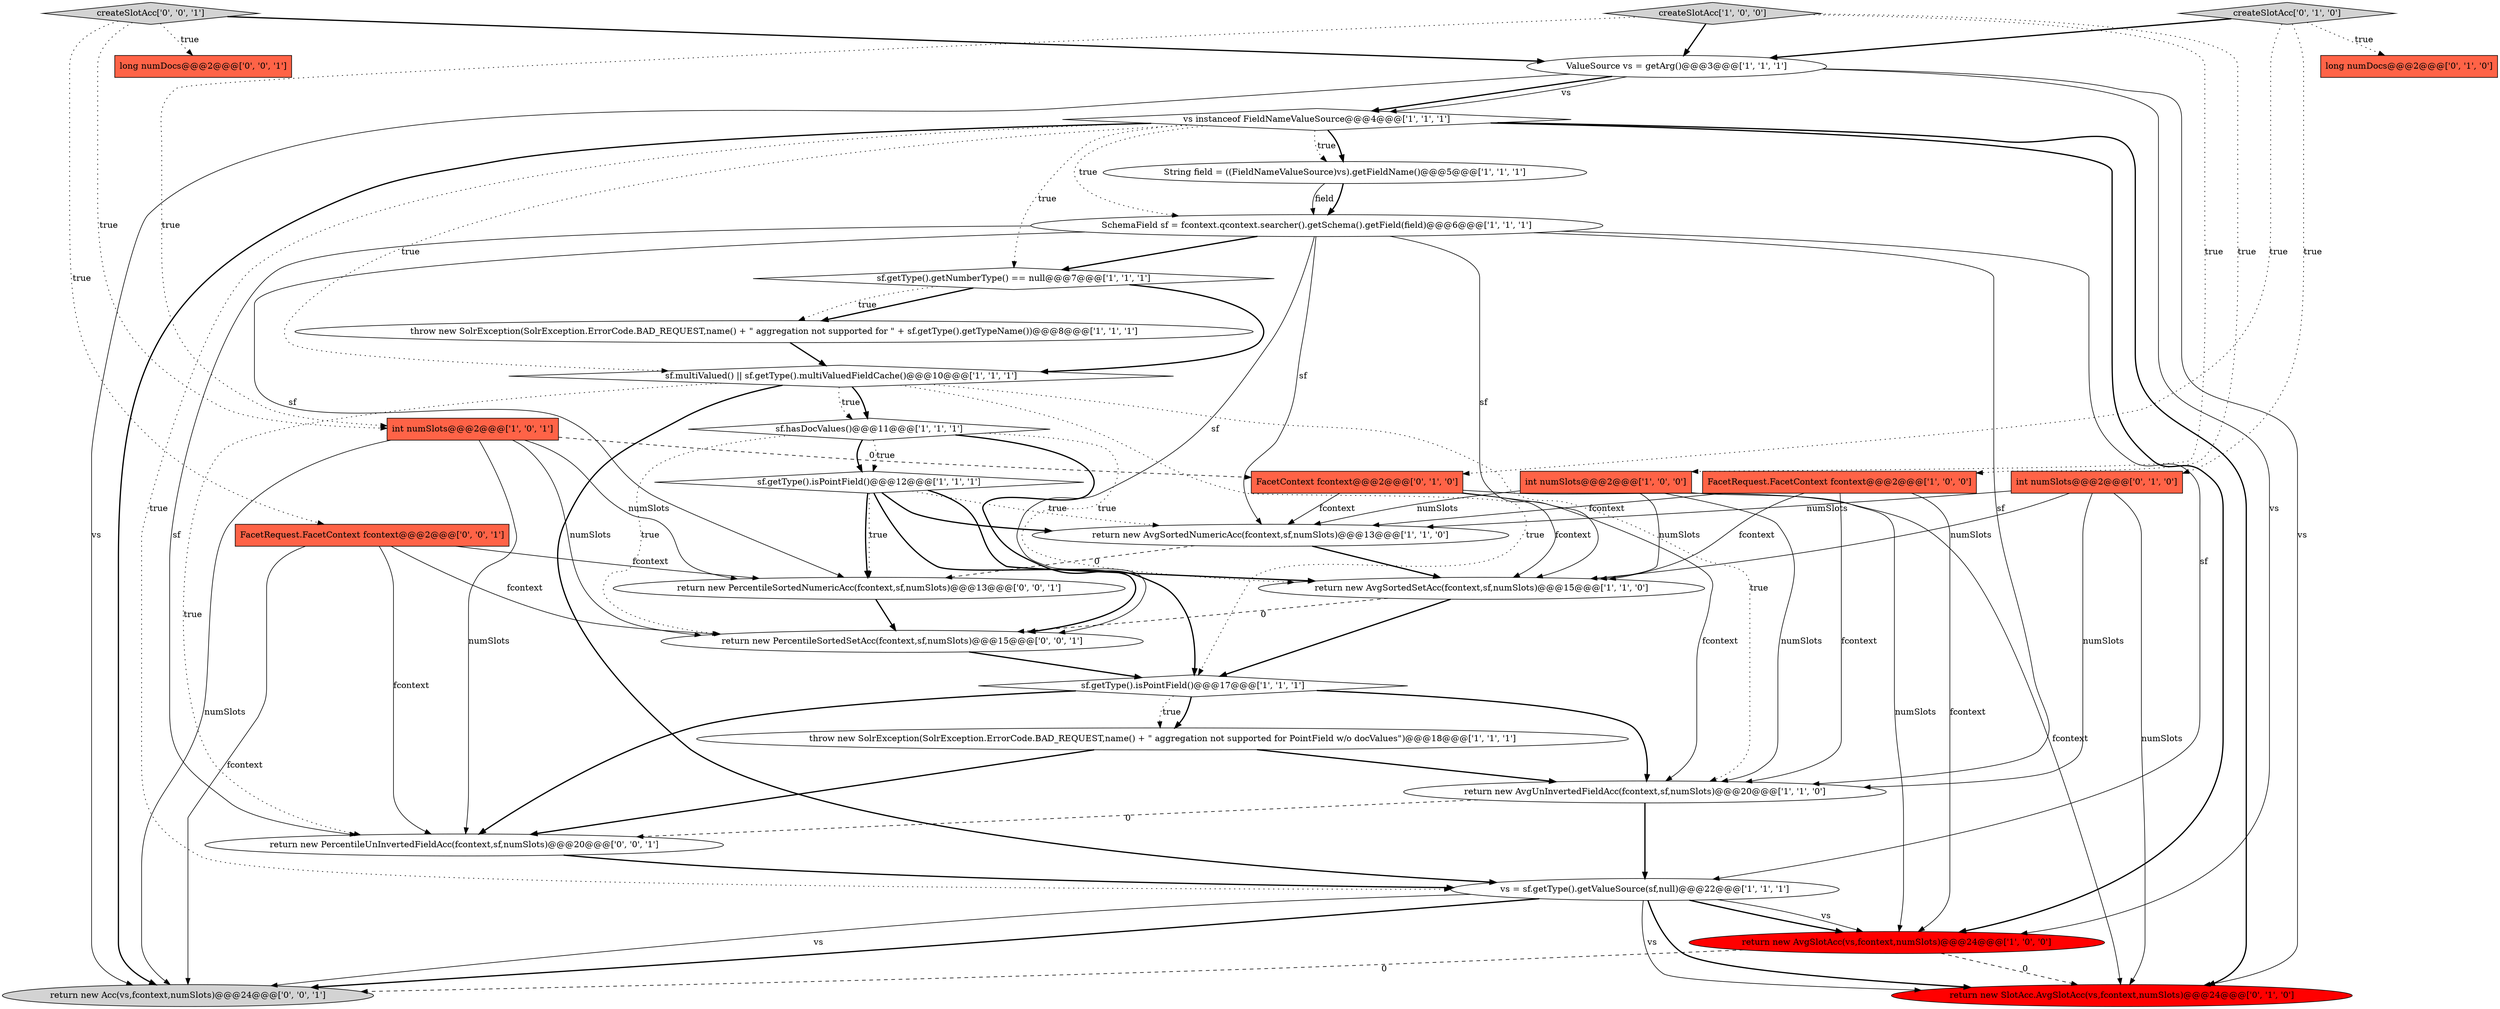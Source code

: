 digraph {
28 [style = filled, label = "long numDocs@@@2@@@['0', '0', '1']", fillcolor = tomato, shape = box image = "AAA0AAABBB3BBB"];
15 [style = filled, label = "sf.getType().getNumberType() == null@@@7@@@['1', '1', '1']", fillcolor = white, shape = diamond image = "AAA0AAABBB1BBB"];
6 [style = filled, label = "vs instanceof FieldNameValueSource@@@4@@@['1', '1', '1']", fillcolor = white, shape = diamond image = "AAA0AAABBB1BBB"];
8 [style = filled, label = "return new AvgUnInvertedFieldAcc(fcontext,sf,numSlots)@@@20@@@['1', '1', '0']", fillcolor = white, shape = ellipse image = "AAA0AAABBB1BBB"];
17 [style = filled, label = "vs = sf.getType().getValueSource(sf,null)@@@22@@@['1', '1', '1']", fillcolor = white, shape = ellipse image = "AAA0AAABBB1BBB"];
9 [style = filled, label = "FacetRequest.FacetContext fcontext@@@2@@@['1', '0', '0']", fillcolor = tomato, shape = box image = "AAA0AAABBB1BBB"];
27 [style = filled, label = "createSlotAcc['0', '0', '1']", fillcolor = lightgray, shape = diamond image = "AAA0AAABBB3BBB"];
14 [style = filled, label = "createSlotAcc['1', '0', '0']", fillcolor = lightgray, shape = diamond image = "AAA0AAABBB1BBB"];
7 [style = filled, label = "sf.getType().isPointField()@@@17@@@['1', '1', '1']", fillcolor = white, shape = diamond image = "AAA0AAABBB1BBB"];
21 [style = filled, label = "createSlotAcc['0', '1', '0']", fillcolor = lightgray, shape = diamond image = "AAA0AAABBB2BBB"];
3 [style = filled, label = "sf.hasDocValues()@@@11@@@['1', '1', '1']", fillcolor = white, shape = diamond image = "AAA0AAABBB1BBB"];
19 [style = filled, label = "ValueSource vs = getArg()@@@3@@@['1', '1', '1']", fillcolor = white, shape = ellipse image = "AAA0AAABBB1BBB"];
29 [style = filled, label = "return new PercentileUnInvertedFieldAcc(fcontext,sf,numSlots)@@@20@@@['0', '0', '1']", fillcolor = white, shape = ellipse image = "AAA0AAABBB3BBB"];
10 [style = filled, label = "int numSlots@@@2@@@['1', '0', '0']", fillcolor = tomato, shape = box image = "AAA0AAABBB1BBB"];
0 [style = filled, label = "sf.getType().isPointField()@@@12@@@['1', '1', '1']", fillcolor = white, shape = diamond image = "AAA0AAABBB1BBB"];
11 [style = filled, label = "throw new SolrException(SolrException.ErrorCode.BAD_REQUEST,name() + \" aggregation not supported for \" + sf.getType().getTypeName())@@@8@@@['1', '1', '1']", fillcolor = white, shape = ellipse image = "AAA0AAABBB1BBB"];
20 [style = filled, label = "return new SlotAcc.AvgSlotAcc(vs,fcontext,numSlots)@@@24@@@['0', '1', '0']", fillcolor = red, shape = ellipse image = "AAA1AAABBB2BBB"];
1 [style = filled, label = "String field = ((FieldNameValueSource)vs).getFieldName()@@@5@@@['1', '1', '1']", fillcolor = white, shape = ellipse image = "AAA0AAABBB1BBB"];
22 [style = filled, label = "int numSlots@@@2@@@['0', '1', '0']", fillcolor = tomato, shape = box image = "AAA0AAABBB2BBB"];
13 [style = filled, label = "return new AvgSortedNumericAcc(fcontext,sf,numSlots)@@@13@@@['1', '1', '0']", fillcolor = white, shape = ellipse image = "AAA0AAABBB1BBB"];
24 [style = filled, label = "FacetContext fcontext@@@2@@@['0', '1', '0']", fillcolor = tomato, shape = box image = "AAA1AAABBB2BBB"];
18 [style = filled, label = "return new AvgSlotAcc(vs,fcontext,numSlots)@@@24@@@['1', '0', '0']", fillcolor = red, shape = ellipse image = "AAA1AAABBB1BBB"];
23 [style = filled, label = "long numDocs@@@2@@@['0', '1', '0']", fillcolor = tomato, shape = box image = "AAA0AAABBB2BBB"];
5 [style = filled, label = "return new AvgSortedSetAcc(fcontext,sf,numSlots)@@@15@@@['1', '1', '0']", fillcolor = white, shape = ellipse image = "AAA0AAABBB1BBB"];
12 [style = filled, label = "sf.multiValued() || sf.getType().multiValuedFieldCache()@@@10@@@['1', '1', '1']", fillcolor = white, shape = diamond image = "AAA0AAABBB1BBB"];
16 [style = filled, label = "int numSlots@@@2@@@['1', '0', '1']", fillcolor = tomato, shape = box image = "AAA0AAABBB1BBB"];
26 [style = filled, label = "return new PercentileSortedSetAcc(fcontext,sf,numSlots)@@@15@@@['0', '0', '1']", fillcolor = white, shape = ellipse image = "AAA0AAABBB3BBB"];
30 [style = filled, label = "return new Acc(vs,fcontext,numSlots)@@@24@@@['0', '0', '1']", fillcolor = lightgray, shape = ellipse image = "AAA0AAABBB3BBB"];
2 [style = filled, label = "throw new SolrException(SolrException.ErrorCode.BAD_REQUEST,name() + \" aggregation not supported for PointField w/o docValues\")@@@18@@@['1', '1', '1']", fillcolor = white, shape = ellipse image = "AAA0AAABBB1BBB"];
31 [style = filled, label = "FacetRequest.FacetContext fcontext@@@2@@@['0', '0', '1']", fillcolor = tomato, shape = box image = "AAA0AAABBB3BBB"];
25 [style = filled, label = "return new PercentileSortedNumericAcc(fcontext,sf,numSlots)@@@13@@@['0', '0', '1']", fillcolor = white, shape = ellipse image = "AAA0AAABBB3BBB"];
4 [style = filled, label = "SchemaField sf = fcontext.qcontext.searcher().getSchema().getField(field)@@@6@@@['1', '1', '1']", fillcolor = white, shape = ellipse image = "AAA0AAABBB1BBB"];
17->18 [style = solid, label="vs"];
0->13 [style = bold, label=""];
12->8 [style = dotted, label="true"];
18->30 [style = dashed, label="0"];
22->5 [style = solid, label="numSlots"];
4->15 [style = bold, label=""];
6->1 [style = dotted, label="true"];
13->25 [style = dashed, label="0"];
7->8 [style = bold, label=""];
0->25 [style = dotted, label="true"];
17->20 [style = solid, label="vs"];
16->26 [style = solid, label="numSlots"];
4->13 [style = solid, label="sf"];
15->11 [style = bold, label=""];
24->13 [style = solid, label="fcontext"];
21->24 [style = dotted, label="true"];
0->25 [style = bold, label=""];
21->23 [style = dotted, label="true"];
18->20 [style = dashed, label="0"];
3->0 [style = dotted, label="true"];
4->26 [style = solid, label="sf"];
27->19 [style = bold, label=""];
19->20 [style = solid, label="vs"];
10->5 [style = solid, label="numSlots"];
17->20 [style = bold, label=""];
6->15 [style = dotted, label="true"];
7->29 [style = bold, label=""];
12->3 [style = dotted, label="true"];
1->4 [style = bold, label=""];
26->7 [style = bold, label=""];
21->19 [style = bold, label=""];
16->29 [style = solid, label="numSlots"];
5->26 [style = dashed, label="0"];
3->26 [style = dotted, label="true"];
31->25 [style = solid, label="fcontext"];
21->22 [style = dotted, label="true"];
11->12 [style = bold, label=""];
1->4 [style = solid, label="field"];
19->6 [style = bold, label=""];
17->30 [style = solid, label="vs"];
3->0 [style = bold, label=""];
16->25 [style = solid, label="numSlots"];
8->17 [style = bold, label=""];
9->18 [style = solid, label="fcontext"];
3->5 [style = dotted, label="true"];
4->17 [style = solid, label="sf"];
3->7 [style = bold, label=""];
9->8 [style = solid, label="fcontext"];
7->2 [style = bold, label=""];
4->8 [style = solid, label="sf"];
25->26 [style = bold, label=""];
10->13 [style = solid, label="numSlots"];
13->5 [style = bold, label=""];
4->25 [style = solid, label="sf"];
5->7 [style = bold, label=""];
15->12 [style = bold, label=""];
6->12 [style = dotted, label="true"];
9->5 [style = solid, label="fcontext"];
12->7 [style = dotted, label="true"];
7->2 [style = dotted, label="true"];
29->17 [style = bold, label=""];
6->18 [style = bold, label=""];
12->17 [style = bold, label=""];
24->5 [style = solid, label="fcontext"];
14->19 [style = bold, label=""];
9->13 [style = solid, label="fcontext"];
16->30 [style = solid, label="numSlots"];
22->13 [style = solid, label="numSlots"];
6->20 [style = bold, label=""];
14->16 [style = dotted, label="true"];
6->1 [style = bold, label=""];
31->30 [style = solid, label="fcontext"];
27->31 [style = dotted, label="true"];
31->29 [style = solid, label="fcontext"];
15->11 [style = dotted, label="true"];
22->20 [style = solid, label="numSlots"];
12->3 [style = bold, label=""];
19->18 [style = solid, label="vs"];
31->26 [style = solid, label="fcontext"];
8->29 [style = dashed, label="0"];
0->5 [style = bold, label=""];
27->16 [style = dotted, label="true"];
4->29 [style = solid, label="sf"];
19->6 [style = solid, label="vs"];
0->26 [style = bold, label=""];
0->13 [style = dotted, label="true"];
12->29 [style = dotted, label="true"];
16->24 [style = dashed, label="0"];
19->30 [style = solid, label="vs"];
22->8 [style = solid, label="numSlots"];
17->30 [style = bold, label=""];
6->17 [style = dotted, label="true"];
14->10 [style = dotted, label="true"];
27->28 [style = dotted, label="true"];
6->4 [style = dotted, label="true"];
4->5 [style = solid, label="sf"];
24->8 [style = solid, label="fcontext"];
10->8 [style = solid, label="numSlots"];
10->18 [style = solid, label="numSlots"];
24->20 [style = solid, label="fcontext"];
14->9 [style = dotted, label="true"];
2->29 [style = bold, label=""];
17->18 [style = bold, label=""];
2->8 [style = bold, label=""];
6->30 [style = bold, label=""];
}
